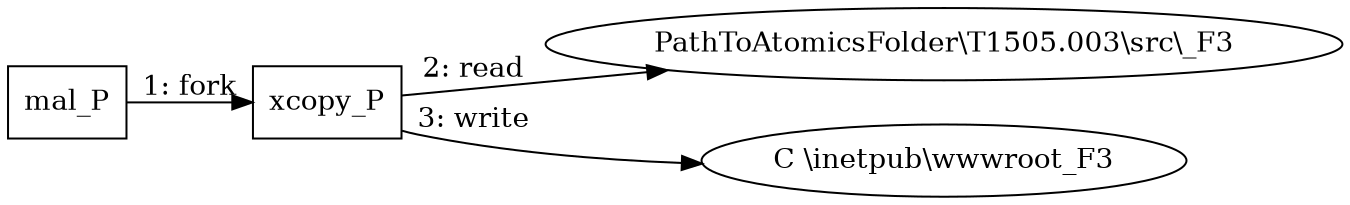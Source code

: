 digraph "T1505.003" {
rankdir="LR"
size="9"
fixedsize="false"
splines="true"
nodesep=0.3
ranksep=0
fontsize=10
overlap="scalexy"
engine= "neato"
	"mal_P" [node_type=Process shape=box]
	"xcopy_P" [node_type=Process shape=box]
	"PathToAtomicsFolder\\T1505.003\\src\\_F3" [node_type=File shape=ellipse]
	"C \\inetpub\\wwwroot_F3" [node_type=File shape=ellipse]
	"mal_P" -> "xcopy_P" [label="1: fork"]
	"xcopy_P" -> "PathToAtomicsFolder\\T1505.003\\src\\_F3" [label="2: read"]
	"xcopy_P" -> "C \\inetpub\\wwwroot_F3" [label="3: write"]
}
